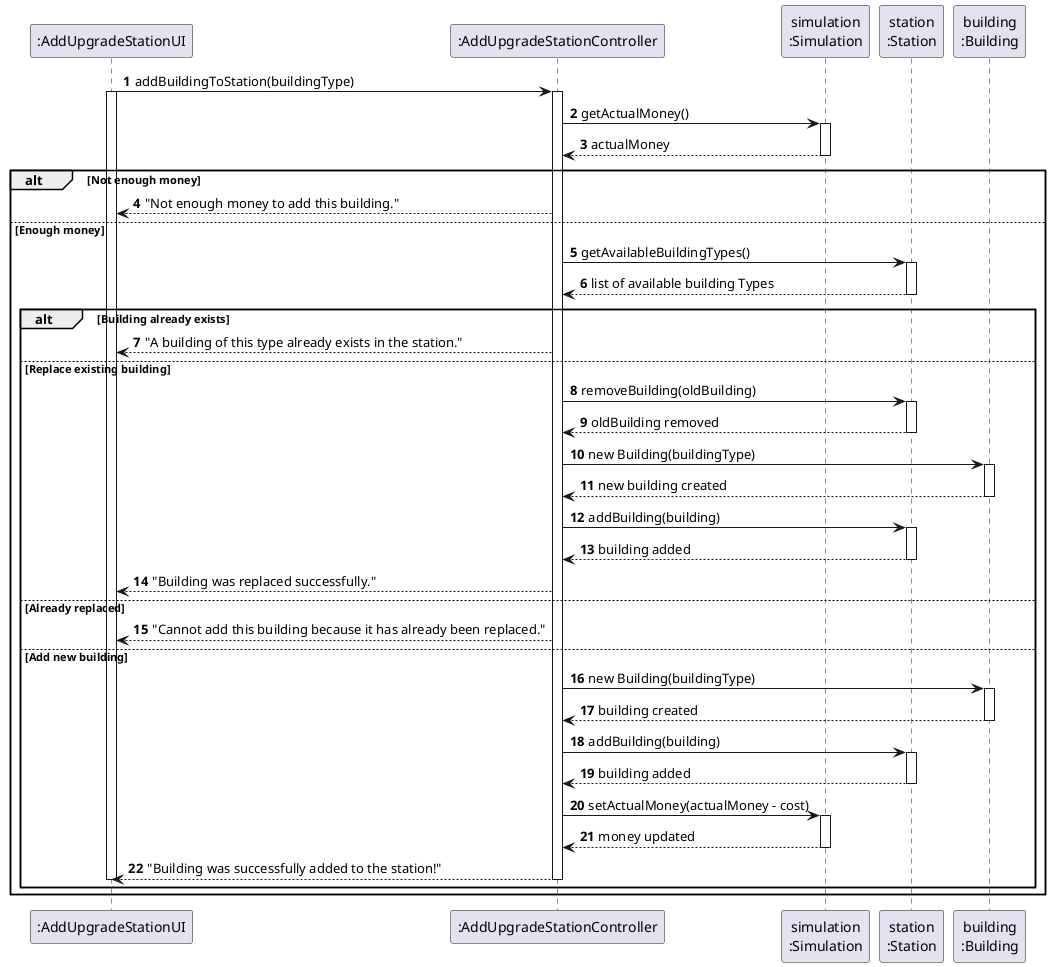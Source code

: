 @startuml
participant ":AddUpgradeStationUI" as UI
participant ":AddUpgradeStationController" as CTRL
participant "simulation\n:Simulation" as SIM
participant "station\n:Station" as ST
participant "building\n:Building" as BLD

autonumber
UI -> CTRL : addBuildingToStation(buildingType)
activate UI
activate CTRL

CTRL -> SIM : getActualMoney()
activate SIM
SIM --> CTRL : actualMoney
deactivate SIM

alt Not enough money
    CTRL --> UI : "Not enough money to add this building."
else Enough money
    CTRL -> ST : getAvailableBuildingTypes()
    activate ST
    ST --> CTRL : list of available building Types
    deactivate ST

    alt Building already exists
        CTRL --> UI : "A building of this type already exists in the station."
    else Replace existing building
        CTRL -> ST : removeBuilding(oldBuilding)
        activate ST
        ST --> CTRL : oldBuilding removed
        deactivate ST
        CTRL -> BLD : new Building(buildingType)
        activate BLD
        BLD --> CTRL : new building created
        deactivate BLD
        CTRL -> ST : addBuilding(building)
        activate ST
        ST --> CTRL : building added
        deactivate ST
        CTRL --> UI : "Building was replaced successfully."
    else Already replaced
        CTRL --> UI : "Cannot add this building because it has already been replaced."
    else Add new building
        CTRL -> BLD : new Building(buildingType)
        activate BLD
        BLD --> CTRL : building created
        deactivate BLD
        CTRL -> ST : addBuilding(building)
        activate ST
        ST --> CTRL : building added
        deactivate ST
        CTRL -> SIM : setActualMoney(actualMoney - cost)
        activate SIM
        SIM --> CTRL : money updated
        deactivate SIM
        CTRL --> UI : "Building was successfully added to the station!"
        deactivate CTRL
        deactivate UI
    end
end
@enduml
